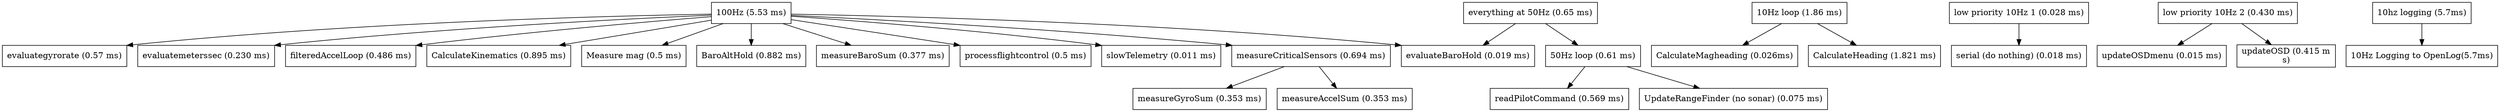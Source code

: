 digraph{
node[shape="box"]
"100Hz" ->  "evaluategyrorate"
"100Hz" ->  "evaluatemeterssec"
"100Hz" ->  "filteredAccelLoop"
"100Hz" ->  "CalculateKinematics"
"100Hz" ->  "MeasureMagnetometer"
"100Hz" ->  "BaroAltHold"
"100Hz" ->  "evaluateBaroHold"
"100Hz" ->  "measureBaroSum"
"100Hz" ->  "processflightcontrol"
"100Hz" ->  "slowTelemetry"
"100Hz" -> "measureCriticalSensors"
"measureCriticalSensors" -> "measureGyroSum"
"measureCriticalSensors" -> "measureAccelSum"
"all50Hz" -> "50Hz"
"all50Hz" -> "evaluateBaroHold"
"50Hz"-> "readPilotCommand"
"50Hz"-> "UpdateRangeFinder"

"10Hz"->"CalculateMagHeading"
"10Hz"->"CalculateHeading"

"low priority 10Hz 1"->"serial (nothing)"
"low priority 10Hz 2"->"updateOSDmenu"
"low priority 10Hz 2"->"updateOSD"
"10Hz Log"->"10HzLog"

"measureCriticalSensors"[label="measureCriticalSensors (0.694 ms)"]
"measureGyroSum"[label= "measureGyroSum (0.353 ms)"]
"measureAccelSum"[label= "measureAccelSum (0.353 ms)"]

"100Hz"[label = "100Hz (5.53 ms)"]
"evaluategyrorate"[label="evaluategyrorate (0.57 ms)"]
"evaluatemeterssec"[label="evaluatemeterssec (0.230 ms)"]
"filteredAccelLoop"[label="filteredAccelLoop (0.486 ms)"]
"CalculateKinematics"[label="CalculateKinematics (0.895 ms)"]
"MeasureMagnetometer"[label="Measure mag (0.5 ms)"]
"BaroAltHold"[label="BaroAltHold (0.882 ms)"]
"evaluateBaroHold"[label = "evaluateBaroHold (0.019 ms)"]
"measureBaroSum"[label = "measureBaroSum (0.377 ms)"]
"processflightcontrol"[label = "processflightcontrol (0.5 ms)"]
"slowTelemetry"[label = "slowTelemetry (0.011 ms)"]
"all50Hz"[label="everything at 50Hz (0.65 ms)"]
"50Hz"[label="50Hz loop (0.61 ms)"]
"readPilotCommand"[label="readPilotCommand (0.569 ms)"]
"UpdateRangeFinder"[label="UpdateRangeFinder (no sonar) (0.075 ms)"]
"10Hz"[label="10Hz loop (1.86 ms)"]
"CalculateMagHeading"[label="CalculateMagheading (0.026ms)"]
"CalculateHeading"[label="CalculateHeading (1.821 ms)"]
"low priority 10Hz 1"[label="low priority 10Hz 1 (0.028 ms)"]
"serial (nothing)"[label="serial (do nothing) (0.018 ms)"]
"low priority 10Hz 2"[label="low priority 10Hz 2 (0.430 ms)"]
"updateOSDmenu"[label="updateOSDmenu (0.015 ms)"]
"updateOSD"[label="updateOSD (0.415 m
s)"]
"10Hz Log"[label="10hz logging (5.7ms)"]
"10HzLog"[label="10Hz Logging to OpenLog(5.7ms)"]
}